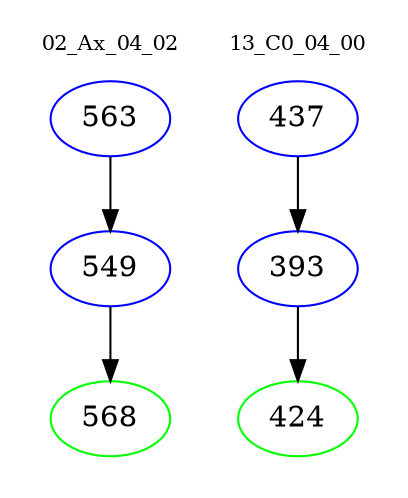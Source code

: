 digraph{
subgraph cluster_0 {
color = white
label = "02_Ax_04_02";
fontsize=10;
T0_563 [label="563", color="blue"]
T0_563 -> T0_549 [color="black"]
T0_549 [label="549", color="blue"]
T0_549 -> T0_568 [color="black"]
T0_568 [label="568", color="green"]
}
subgraph cluster_1 {
color = white
label = "13_C0_04_00";
fontsize=10;
T1_437 [label="437", color="blue"]
T1_437 -> T1_393 [color="black"]
T1_393 [label="393", color="blue"]
T1_393 -> T1_424 [color="black"]
T1_424 [label="424", color="green"]
}
}
